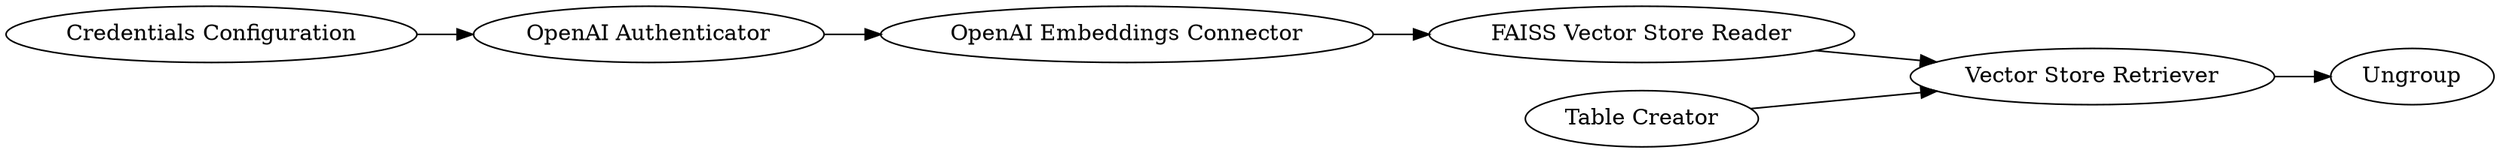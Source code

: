 digraph {
	82 -> 143
	143 -> 144
	147 -> 141
	140 -> 147
	146 -> 147
	144 -> 146
	144 [label="OpenAI Embeddings Connector"]
	140 [label="Table Creator"]
	82 [label="Credentials Configuration"]
	143 [label="OpenAI Authenticator"]
	147 [label="Vector Store Retriever"]
	146 [label="FAISS Vector Store Reader"]
	141 [label=Ungroup]
	rankdir=LR
}
